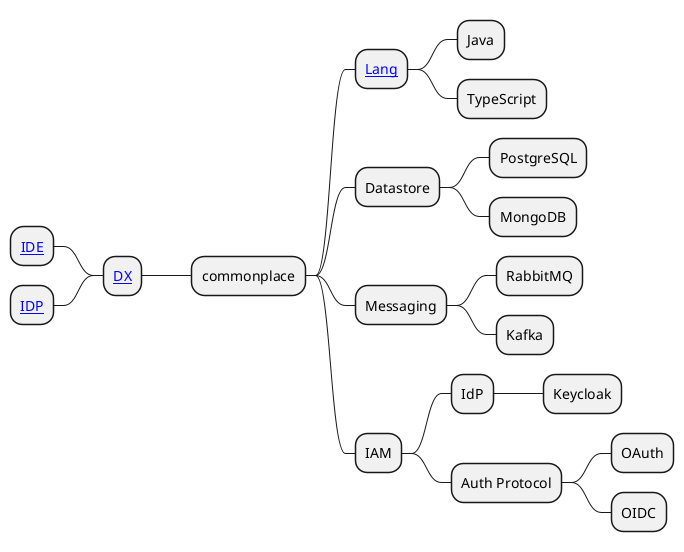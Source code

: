 @startmindmap
+ commonplace
++ [[http://plantuml.com{Programming Languages} Lang]]
+++ Java
+++ TypeScript
++ Datastore
+++ PostgreSQL
+++ MongoDB
++ Messaging
+++ RabbitMQ
+++ Kafka
++ IAM
+++ IdP
++++ Keycloak
+++ Auth Protocol
++++ OAuth
++++ OIDC
-- [[http://plantuml.com{Developer Experience} DX]]
--- [[http://plantuml.com{Integrated Developer Environment} IDE]]
--- [[http://plantuml.com{Integrated Developer Portal} IDP]]
@endmindmap